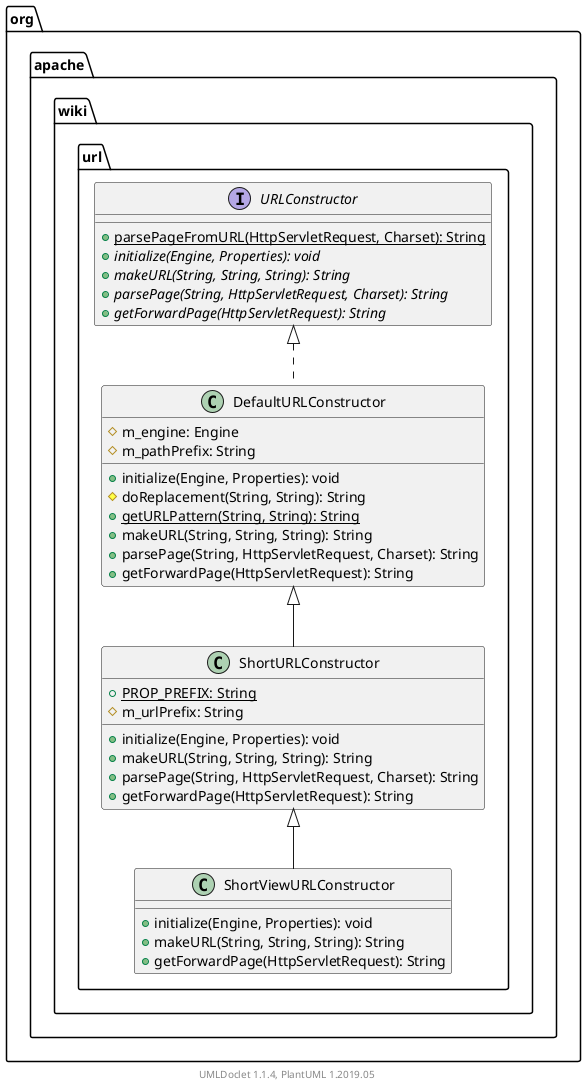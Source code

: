 @startuml

    namespace org.apache.wiki.url {

        interface URLConstructor [[URLConstructor.html]] {
            {static} +parsePageFromURL(HttpServletRequest, Charset): String
            {abstract} +initialize(Engine, Properties): void
            {abstract} +makeURL(String, String, String): String
            {abstract} +parsePage(String, HttpServletRequest, Charset): String
            {abstract} +getForwardPage(HttpServletRequest): String
        }

        class ShortURLConstructor [[ShortURLConstructor.html]] {
            {static} +PROP_PREFIX: String
            #m_urlPrefix: String
            +initialize(Engine, Properties): void
            +makeURL(String, String, String): String
            +parsePage(String, HttpServletRequest, Charset): String
            +getForwardPage(HttpServletRequest): String
        }

        class ShortViewURLConstructor [[ShortViewURLConstructor.html]] {
            +initialize(Engine, Properties): void
            +makeURL(String, String, String): String
            +getForwardPage(HttpServletRequest): String
        }

        class DefaultURLConstructor [[DefaultURLConstructor.html]] {
            #m_engine: Engine
            #m_pathPrefix: String
            +initialize(Engine, Properties): void
            #doReplacement(String, String): String
            {static} +getURLPattern(String, String): String
            +makeURL(String, String, String): String
            +parsePage(String, HttpServletRequest, Charset): String
            +getForwardPage(HttpServletRequest): String
        }

        DefaultURLConstructor <|-- ShortURLConstructor

        ShortURLConstructor <|-- ShortViewURLConstructor

        URLConstructor <|.. DefaultURLConstructor

    }


    center footer UMLDoclet 1.1.4, PlantUML 1.2019.05
@enduml
